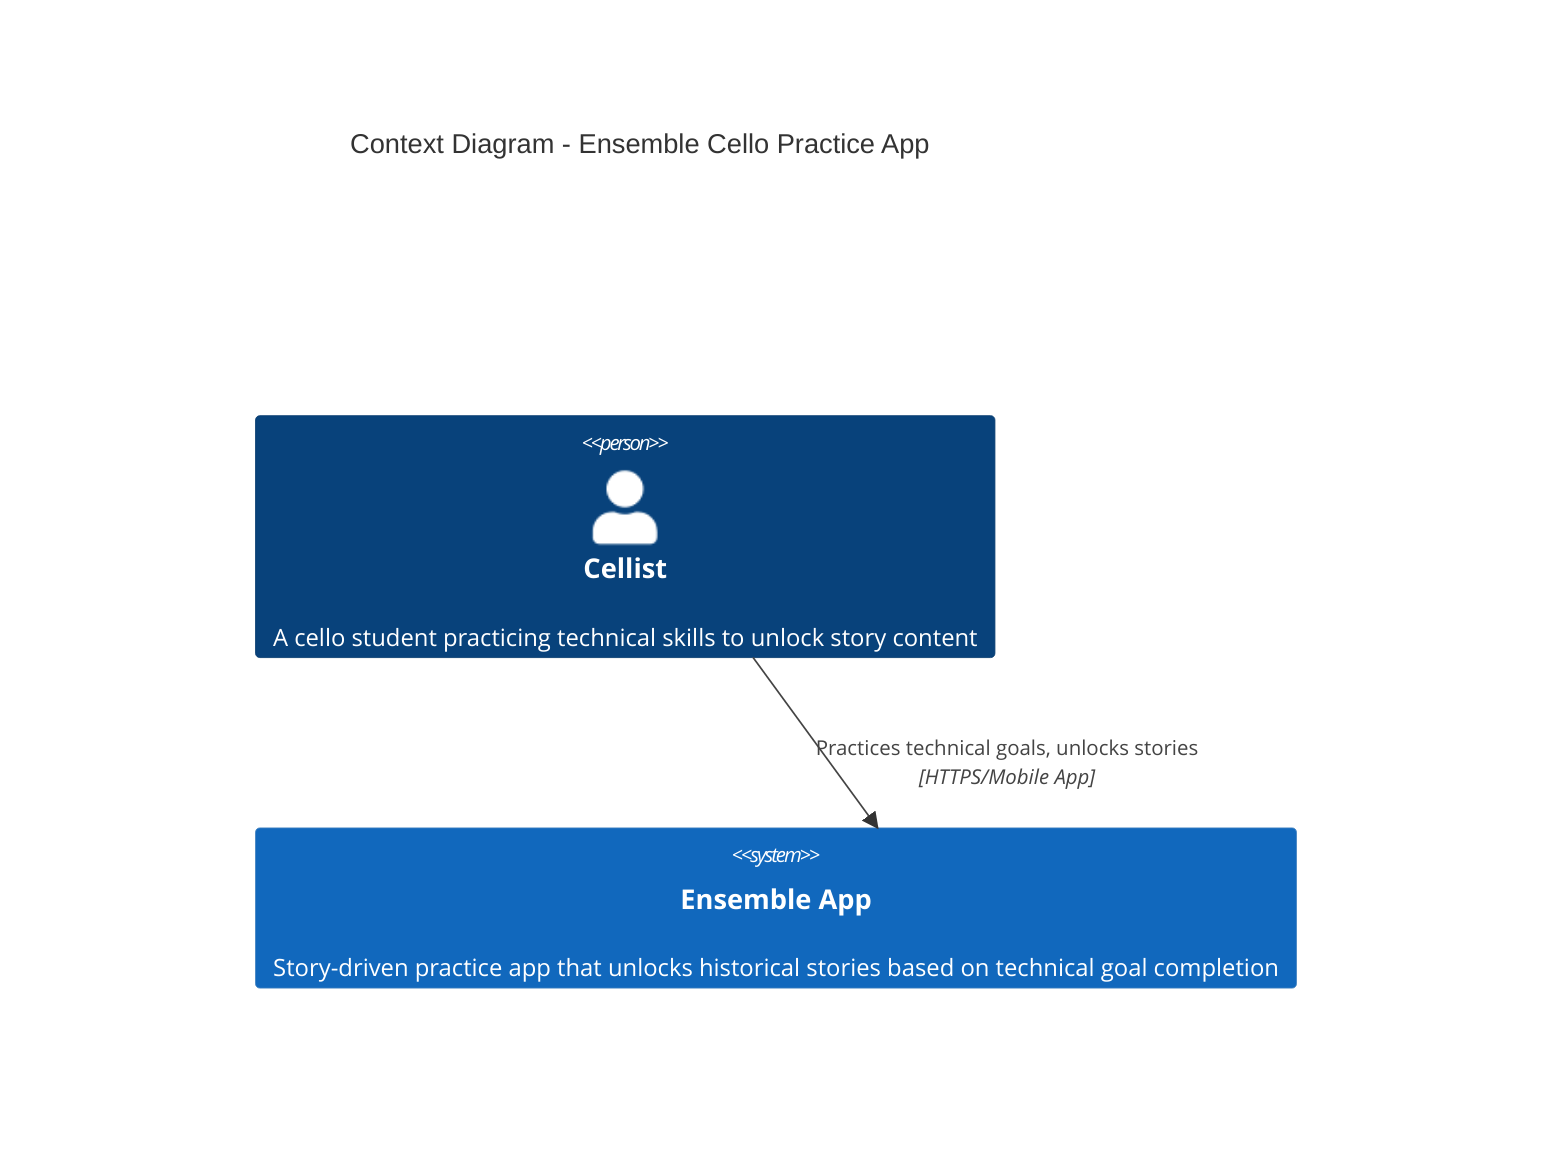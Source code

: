 C4Context
    title Context Diagram - Ensemble Cello Practice App

    Person(cellist, "Cellist", "A cello student practicing technical skills to unlock story content")

    System(ensemble, "Ensemble App", "Story-driven practice app that unlocks historical stories based on technical goal completion")

    Rel(cellist, ensemble, "Practices technical goals, unlocks stories", "HTTPS/Mobile App")